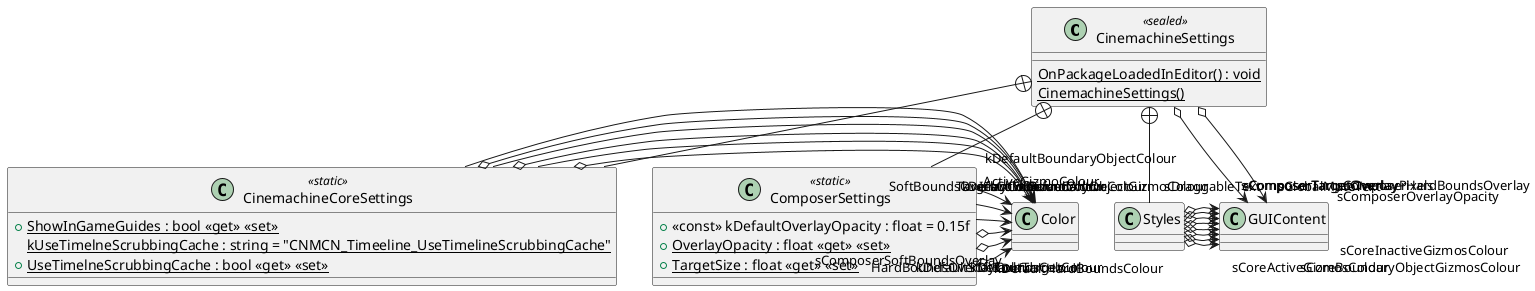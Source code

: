 @startuml
class CinemachineSettings <<sealed>> {
    {static} OnPackageLoadedInEditor() : void
    {static} CinemachineSettings()
}
class CinemachineCoreSettings <<static>> {
    + {static} ShowInGameGuides : bool <<get>> <<set>>
    {static} kUseTimelneScrubbingCache : string = "CNMCN_Timeeline_UseTimelineScrubbingCache"
    + {static} UseTimelneScrubbingCache : bool <<get>> <<set>>
}
class ComposerSettings <<static>> {
    + <<const>> kDefaultOverlayOpacity : float = 0.15f
    + {static} OverlayOpacity : float <<get>> <<set>>
    + {static} TargetSize : float <<get>> <<set>>
}
class Styles {
}
CinemachineSettings o-> "sDraggableText" GUIContent
CinemachineSettings o-> "sGlobalMuteText" GUIContent
CinemachineSettings +-- CinemachineCoreSettings
CinemachineCoreSettings o-> "kDefaultActiveColour" Color
CinemachineCoreSettings --> "ActiveGizmoColour" Color
CinemachineCoreSettings o-> "kDefaultInactiveColour" Color
CinemachineCoreSettings --> "InactiveGizmoColour" Color
CinemachineCoreSettings o-> "kDefaultBoundaryObjectColour" Color
CinemachineCoreSettings --> "BoundaryObjectGizmoColour" Color
CinemachineSettings +-- ComposerSettings
ComposerSettings o-> "kDefaultHardBoundsColour" Color
ComposerSettings o-> "kDefaultSoftBoundsColour" Color
ComposerSettings o-> "kDefaultTargetColour" Color
ComposerSettings --> "HardBoundsOverlayColour" Color
ComposerSettings --> "SoftBoundsOverlayColour" Color
ComposerSettings --> "TargetColour" Color
CinemachineSettings +-- Styles
Styles o-> "sCoreActiveGizmosColour" GUIContent
Styles o-> "sCoreInactiveGizmosColour" GUIContent
Styles o-> "sCoreBoundaryObjectGizmosColour" GUIContent
Styles o-> "sComposerOverlayOpacity" GUIContent
Styles o-> "sComposerHardBoundsOverlay" GUIContent
Styles o-> "sComposerSoftBoundsOverlay" GUIContent
Styles o-> "sComposerTargetOverlay" GUIContent
Styles o-> "sComposerTargetOverlayPixels" GUIContent
@enduml
